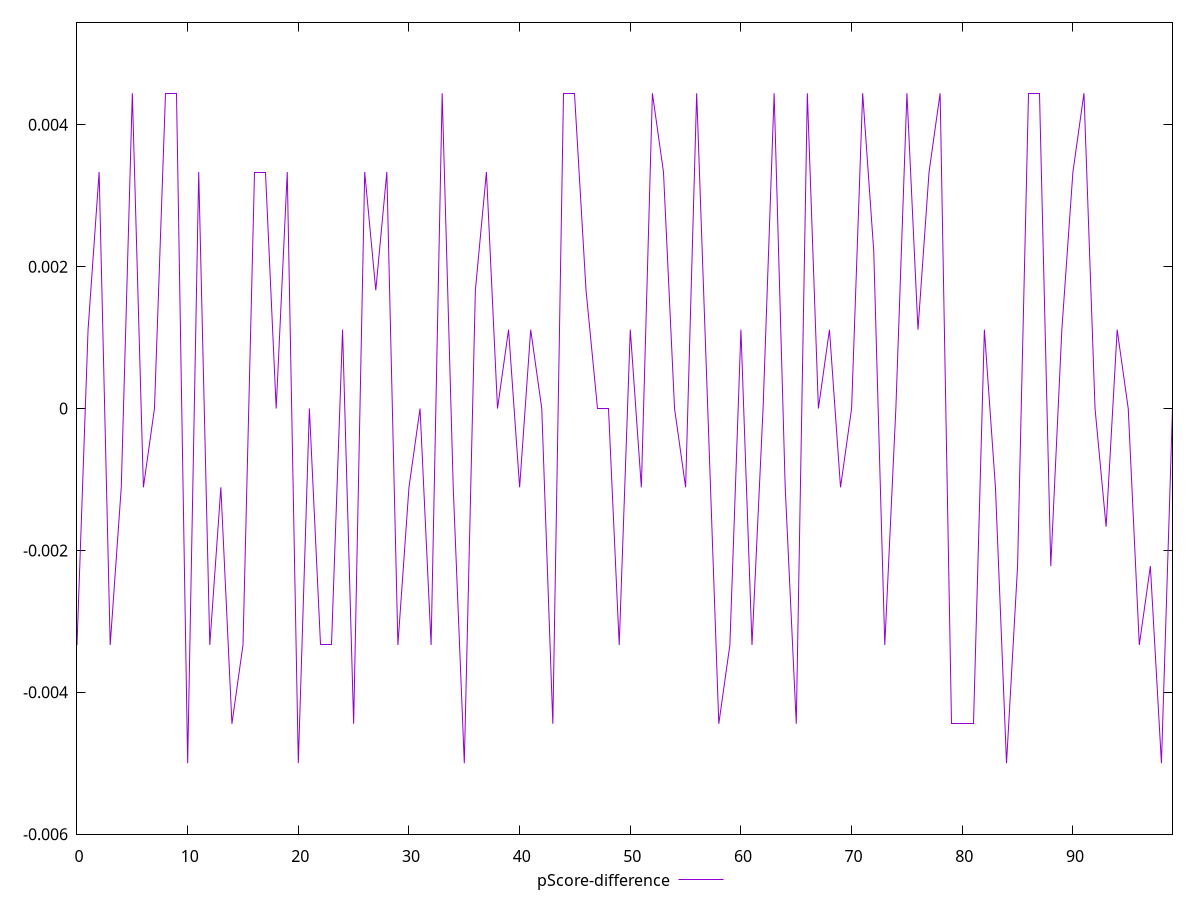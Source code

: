 reset

$pScoreDifference <<EOF
0 -0.0033333333333332993
1 0.0011111111111110628
2 0.0033333333333334103
3 -0.0033333333333334103
4 -0.0011111111111110628
5 0.004444444444444473
6 -0.0011111111111110628
7 0
8 0.004444444444444473
9 0.004444444444444473
10 -0.0050000000000000044
11 0.0033333333333332993
12 -0.0033333333333332993
13 -0.0011111111111110628
14 -0.004444444444444473
15 -0.0033333333333334103
16 0.0033333333333332993
17 0.0033333333333332993
18 0
19 0.0033333333333332993
20 -0.0050000000000000044
21 0
22 -0.0033333333333334103
23 -0.0033333333333332993
24 0.0011111111111110628
25 -0.004444444444444473
26 0.0033333333333332993
27 0.0016666666666667052
28 0.0033333333333332993
29 -0.0033333333333334103
30 -0.0011111111111110628
31 0
32 -0.0033333333333332993
33 0.004444444444444473
34 -0.0011111111111110628
35 -0.0050000000000000044
36 0.0016666666666667052
37 0.0033333333333332993
38 0
39 0.0011111111111110628
40 -0.0011111111111110628
41 0.0011111111111110628
42 0
43 -0.004444444444444473
44 0.004444444444444473
45 0.004444444444444473
46 0.0016666666666667052
47 0
48 0
49 -0.0033333333333334103
50 0.0011111111111110628
51 -0.0011111111111111738
52 0.004444444444444473
53 0.0033333333333332993
54 0
55 -0.0011111111111110628
56 0.004444444444444473
57 0
58 -0.004444444444444473
59 -0.0033333333333334103
60 0.0011111111111110628
61 -0.0033333333333332993
62 0
63 0.004444444444444473
64 -0.0011111111111110628
65 -0.004444444444444473
66 0.004444444444444473
67 0
68 0.0011111111111110628
69 -0.0011111111111110628
70 0
71 0.004444444444444473
72 0.0022222222222222365
73 -0.0033333333333334103
74 0
75 0.004444444444444473
76 0.0011111111111110628
77 0.0033333333333332993
78 0.004444444444444473
79 -0.004444444444444473
80 -0.004444444444444473
81 -0.004444444444444473
82 0.0011111111111110628
83 -0.0011111111111110628
84 -0.0050000000000000044
85 -0.0022222222222222365
86 0.004444444444444473
87 0.004444444444444473
88 -0.0022222222222222365
89 0.0011111111111110628
90 0.0033333333333332993
91 0.004444444444444473
92 0
93 -0.0016666666666665941
94 0.0011111111111111738
95 0
96 -0.0033333333333332993
97 -0.0022222222222222365
98 -0.0050000000000000044
99 0
EOF

set key outside below
set xrange [0:99]
set yrange [-0.0060000000000000045:0.005444444444444473]
set trange [-0.0060000000000000045:0.005444444444444473]
set terminal svg size 640, 500 enhanced background rgb 'white'
set output "report_00015_2021-02-09T16-11-33.973Z/uses-webp-images/samples/pages+cached/pScore-difference/values.svg"

plot $pScoreDifference title "pScore-difference" with line

reset
